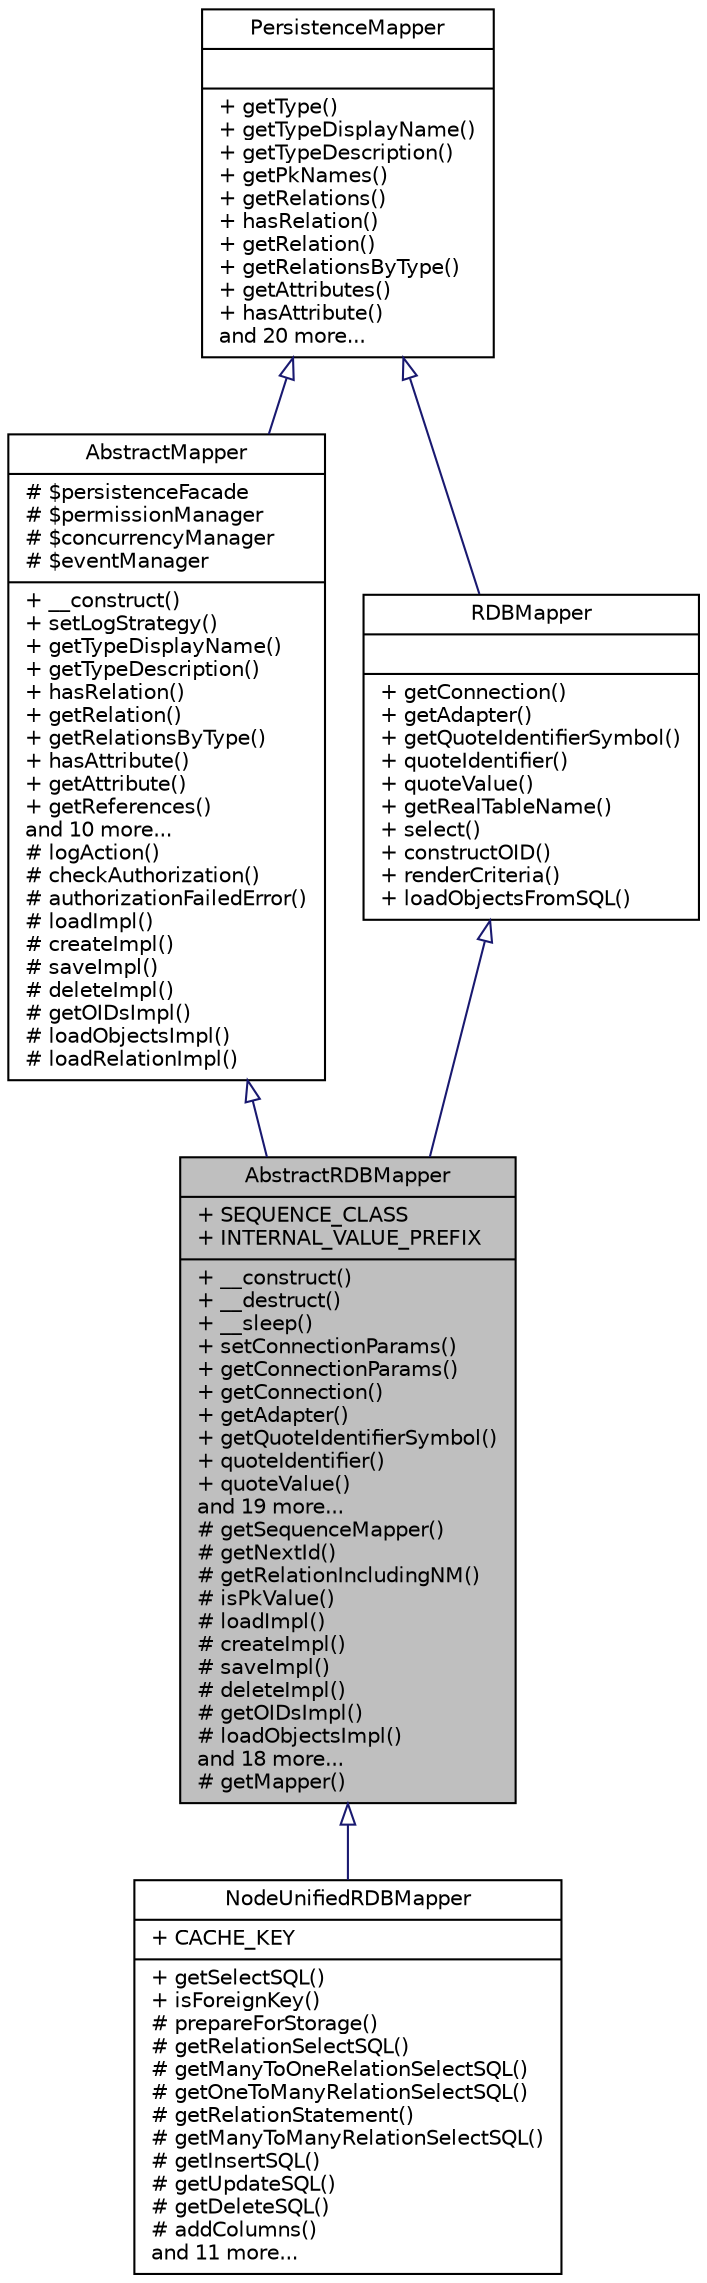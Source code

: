 digraph "AbstractRDBMapper"
{
  edge [fontname="Helvetica",fontsize="10",labelfontname="Helvetica",labelfontsize="10"];
  node [fontname="Helvetica",fontsize="10",shape=record];
  Node0 [label="{AbstractRDBMapper\n|+ SEQUENCE_CLASS\l+ INTERNAL_VALUE_PREFIX\l|+ __construct()\l+ __destruct()\l+ __sleep()\l+ setConnectionParams()\l+ getConnectionParams()\l+ getConnection()\l+ getAdapter()\l+ getQuoteIdentifierSymbol()\l+ quoteIdentifier()\l+ quoteValue()\land 19 more...\l# getSequenceMapper()\l# getNextId()\l# getRelationIncludingNM()\l# isPkValue()\l# loadImpl()\l# createImpl()\l# saveImpl()\l# deleteImpl()\l# getOIDsImpl()\l# loadObjectsImpl()\land 18 more...\l# getMapper()\l}",height=0.2,width=0.4,color="black", fillcolor="grey75", style="filled", fontcolor="black"];
  Node1 -> Node0 [dir="back",color="midnightblue",fontsize="10",style="solid",arrowtail="onormal",fontname="Helvetica"];
  Node1 [label="{AbstractMapper\n|# $persistenceFacade\l# $permissionManager\l# $concurrencyManager\l# $eventManager\l|+ __construct()\l+ setLogStrategy()\l+ getTypeDisplayName()\l+ getTypeDescription()\l+ hasRelation()\l+ getRelation()\l+ getRelationsByType()\l+ hasAttribute()\l+ getAttribute()\l+ getReferences()\land 10 more...\l# logAction()\l# checkAuthorization()\l# authorizationFailedError()\l# loadImpl()\l# createImpl()\l# saveImpl()\l# deleteImpl()\l# getOIDsImpl()\l# loadObjectsImpl()\l# loadRelationImpl()\l}",height=0.2,width=0.4,color="black", fillcolor="white", style="filled",URL="$classwcmf_1_1lib_1_1persistence_1_1impl_1_1_abstract_mapper.html",tooltip="AbstractMapper provides a basic implementation for other mapper classes. "];
  Node2 -> Node1 [dir="back",color="midnightblue",fontsize="10",style="solid",arrowtail="onormal",fontname="Helvetica"];
  Node2 [label="{PersistenceMapper\n||+ getType()\l+ getTypeDisplayName()\l+ getTypeDescription()\l+ getPkNames()\l+ getRelations()\l+ hasRelation()\l+ getRelation()\l+ getRelationsByType()\l+ getAttributes()\l+ hasAttribute()\land 20 more...\l}",height=0.2,width=0.4,color="black", fillcolor="white", style="filled",URL="$interfacewcmf_1_1lib_1_1persistence_1_1_persistence_mapper.html",tooltip="PersistenceMapper defines the interface for all mapper classes. "];
  Node3 -> Node0 [dir="back",color="midnightblue",fontsize="10",style="solid",arrowtail="onormal",fontname="Helvetica"];
  Node3 [label="{RDBMapper\n||+ getConnection()\l+ getAdapter()\l+ getQuoteIdentifierSymbol()\l+ quoteIdentifier()\l+ quoteValue()\l+ getRealTableName()\l+ select()\l+ constructOID()\l+ renderCriteria()\l+ loadObjectsFromSQL()\l}",height=0.2,width=0.4,color="black", fillcolor="white", style="filled",URL="$interfacewcmf_1_1lib_1_1model_1_1mapper_1_1_r_d_b_mapper.html",tooltip="RDBMapper defines the interface for mapper classes that map to relational databases. "];
  Node2 -> Node3 [dir="back",color="midnightblue",fontsize="10",style="solid",arrowtail="onormal",fontname="Helvetica"];
  Node0 -> Node4 [dir="back",color="midnightblue",fontsize="10",style="solid",arrowtail="onormal",fontname="Helvetica"];
  Node4 [label="{NodeUnifiedRDBMapper\n|+ CACHE_KEY\l|+ getSelectSQL()\l+ isForeignKey()\l# prepareForStorage()\l# getRelationSelectSQL()\l# getManyToOneRelationSelectSQL()\l# getOneToManyRelationSelectSQL()\l# getRelationStatement()\l# getManyToManyRelationSelectSQL()\l# getInsertSQL()\l# getUpdateSQL()\l# getDeleteSQL()\l# addColumns()\land 11 more...\l}",height=0.2,width=0.4,color="black", fillcolor="white", style="filled",URL="$classwcmf_1_1lib_1_1model_1_1mapper_1_1impl_1_1_node_unified_r_d_b_mapper.html",tooltip="NodeUnifiedRDBMapper maps Node objects to a relational database schema where each Node type has its o..."];
}
